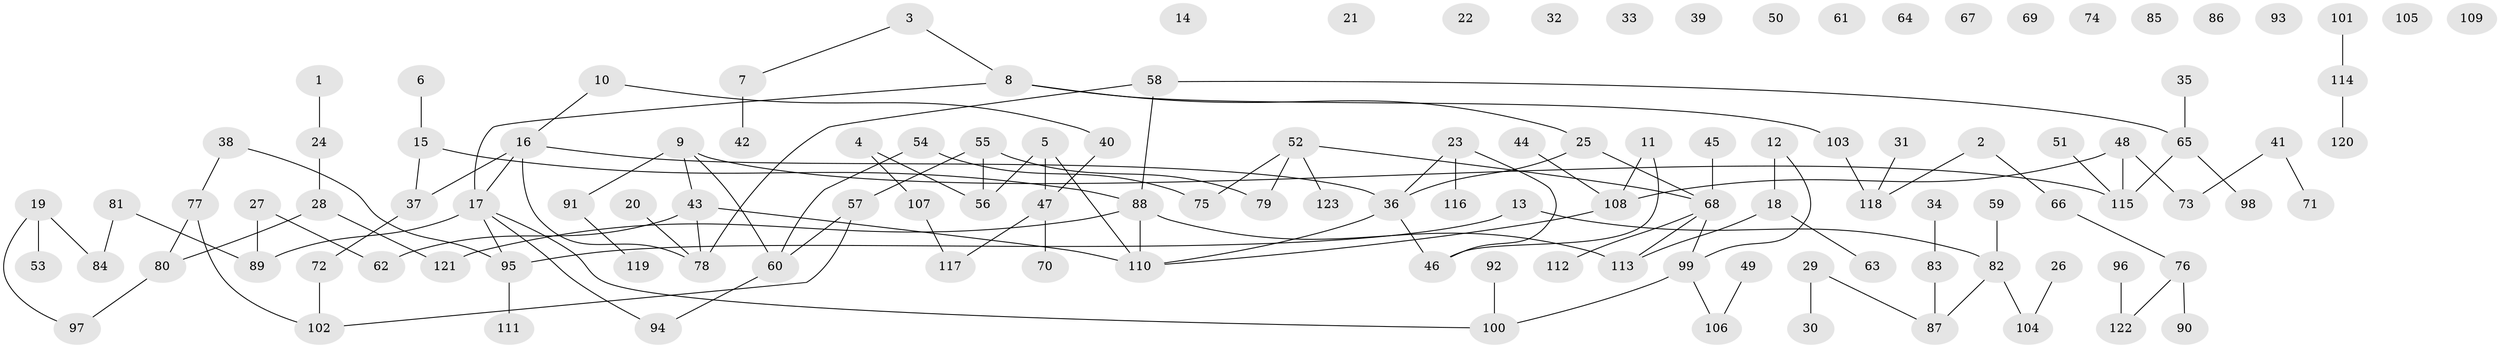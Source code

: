 // coarse degree distribution, {2: 0.2978723404255319, 3: 0.19148936170212766, 9: 0.02127659574468085, 1: 0.23404255319148937, 8: 0.02127659574468085, 6: 0.02127659574468085, 4: 0.14893617021276595, 5: 0.06382978723404255}
// Generated by graph-tools (version 1.1) at 2025/43/03/06/25 01:43:18]
// undirected, 123 vertices, 126 edges
graph export_dot {
graph [start="1"]
  node [color=gray90,style=filled];
  1;
  2;
  3;
  4;
  5;
  6;
  7;
  8;
  9;
  10;
  11;
  12;
  13;
  14;
  15;
  16;
  17;
  18;
  19;
  20;
  21;
  22;
  23;
  24;
  25;
  26;
  27;
  28;
  29;
  30;
  31;
  32;
  33;
  34;
  35;
  36;
  37;
  38;
  39;
  40;
  41;
  42;
  43;
  44;
  45;
  46;
  47;
  48;
  49;
  50;
  51;
  52;
  53;
  54;
  55;
  56;
  57;
  58;
  59;
  60;
  61;
  62;
  63;
  64;
  65;
  66;
  67;
  68;
  69;
  70;
  71;
  72;
  73;
  74;
  75;
  76;
  77;
  78;
  79;
  80;
  81;
  82;
  83;
  84;
  85;
  86;
  87;
  88;
  89;
  90;
  91;
  92;
  93;
  94;
  95;
  96;
  97;
  98;
  99;
  100;
  101;
  102;
  103;
  104;
  105;
  106;
  107;
  108;
  109;
  110;
  111;
  112;
  113;
  114;
  115;
  116;
  117;
  118;
  119;
  120;
  121;
  122;
  123;
  1 -- 24;
  2 -- 66;
  2 -- 118;
  3 -- 7;
  3 -- 8;
  4 -- 56;
  4 -- 107;
  5 -- 47;
  5 -- 56;
  5 -- 110;
  6 -- 15;
  7 -- 42;
  8 -- 17;
  8 -- 25;
  8 -- 103;
  9 -- 43;
  9 -- 60;
  9 -- 91;
  9 -- 115;
  10 -- 16;
  10 -- 40;
  11 -- 46;
  11 -- 108;
  12 -- 18;
  12 -- 99;
  13 -- 82;
  13 -- 95;
  15 -- 37;
  15 -- 88;
  16 -- 17;
  16 -- 36;
  16 -- 37;
  16 -- 78;
  17 -- 89;
  17 -- 94;
  17 -- 95;
  17 -- 100;
  18 -- 63;
  18 -- 113;
  19 -- 53;
  19 -- 84;
  19 -- 97;
  20 -- 78;
  23 -- 36;
  23 -- 46;
  23 -- 116;
  24 -- 28;
  25 -- 36;
  25 -- 68;
  26 -- 104;
  27 -- 62;
  27 -- 89;
  28 -- 80;
  28 -- 121;
  29 -- 30;
  29 -- 87;
  31 -- 118;
  34 -- 83;
  35 -- 65;
  36 -- 46;
  36 -- 110;
  37 -- 72;
  38 -- 77;
  38 -- 95;
  40 -- 47;
  41 -- 71;
  41 -- 73;
  43 -- 62;
  43 -- 78;
  43 -- 110;
  44 -- 108;
  45 -- 68;
  47 -- 70;
  47 -- 117;
  48 -- 73;
  48 -- 108;
  48 -- 115;
  49 -- 106;
  51 -- 115;
  52 -- 68;
  52 -- 75;
  52 -- 79;
  52 -- 123;
  54 -- 60;
  54 -- 75;
  55 -- 56;
  55 -- 57;
  55 -- 79;
  57 -- 60;
  57 -- 102;
  58 -- 65;
  58 -- 78;
  58 -- 88;
  59 -- 82;
  60 -- 94;
  65 -- 98;
  65 -- 115;
  66 -- 76;
  68 -- 99;
  68 -- 112;
  68 -- 113;
  72 -- 102;
  76 -- 90;
  76 -- 122;
  77 -- 80;
  77 -- 102;
  80 -- 97;
  81 -- 84;
  81 -- 89;
  82 -- 87;
  82 -- 104;
  83 -- 87;
  88 -- 110;
  88 -- 113;
  88 -- 121;
  91 -- 119;
  92 -- 100;
  95 -- 111;
  96 -- 122;
  99 -- 100;
  99 -- 106;
  101 -- 114;
  103 -- 118;
  107 -- 117;
  108 -- 110;
  114 -- 120;
}
